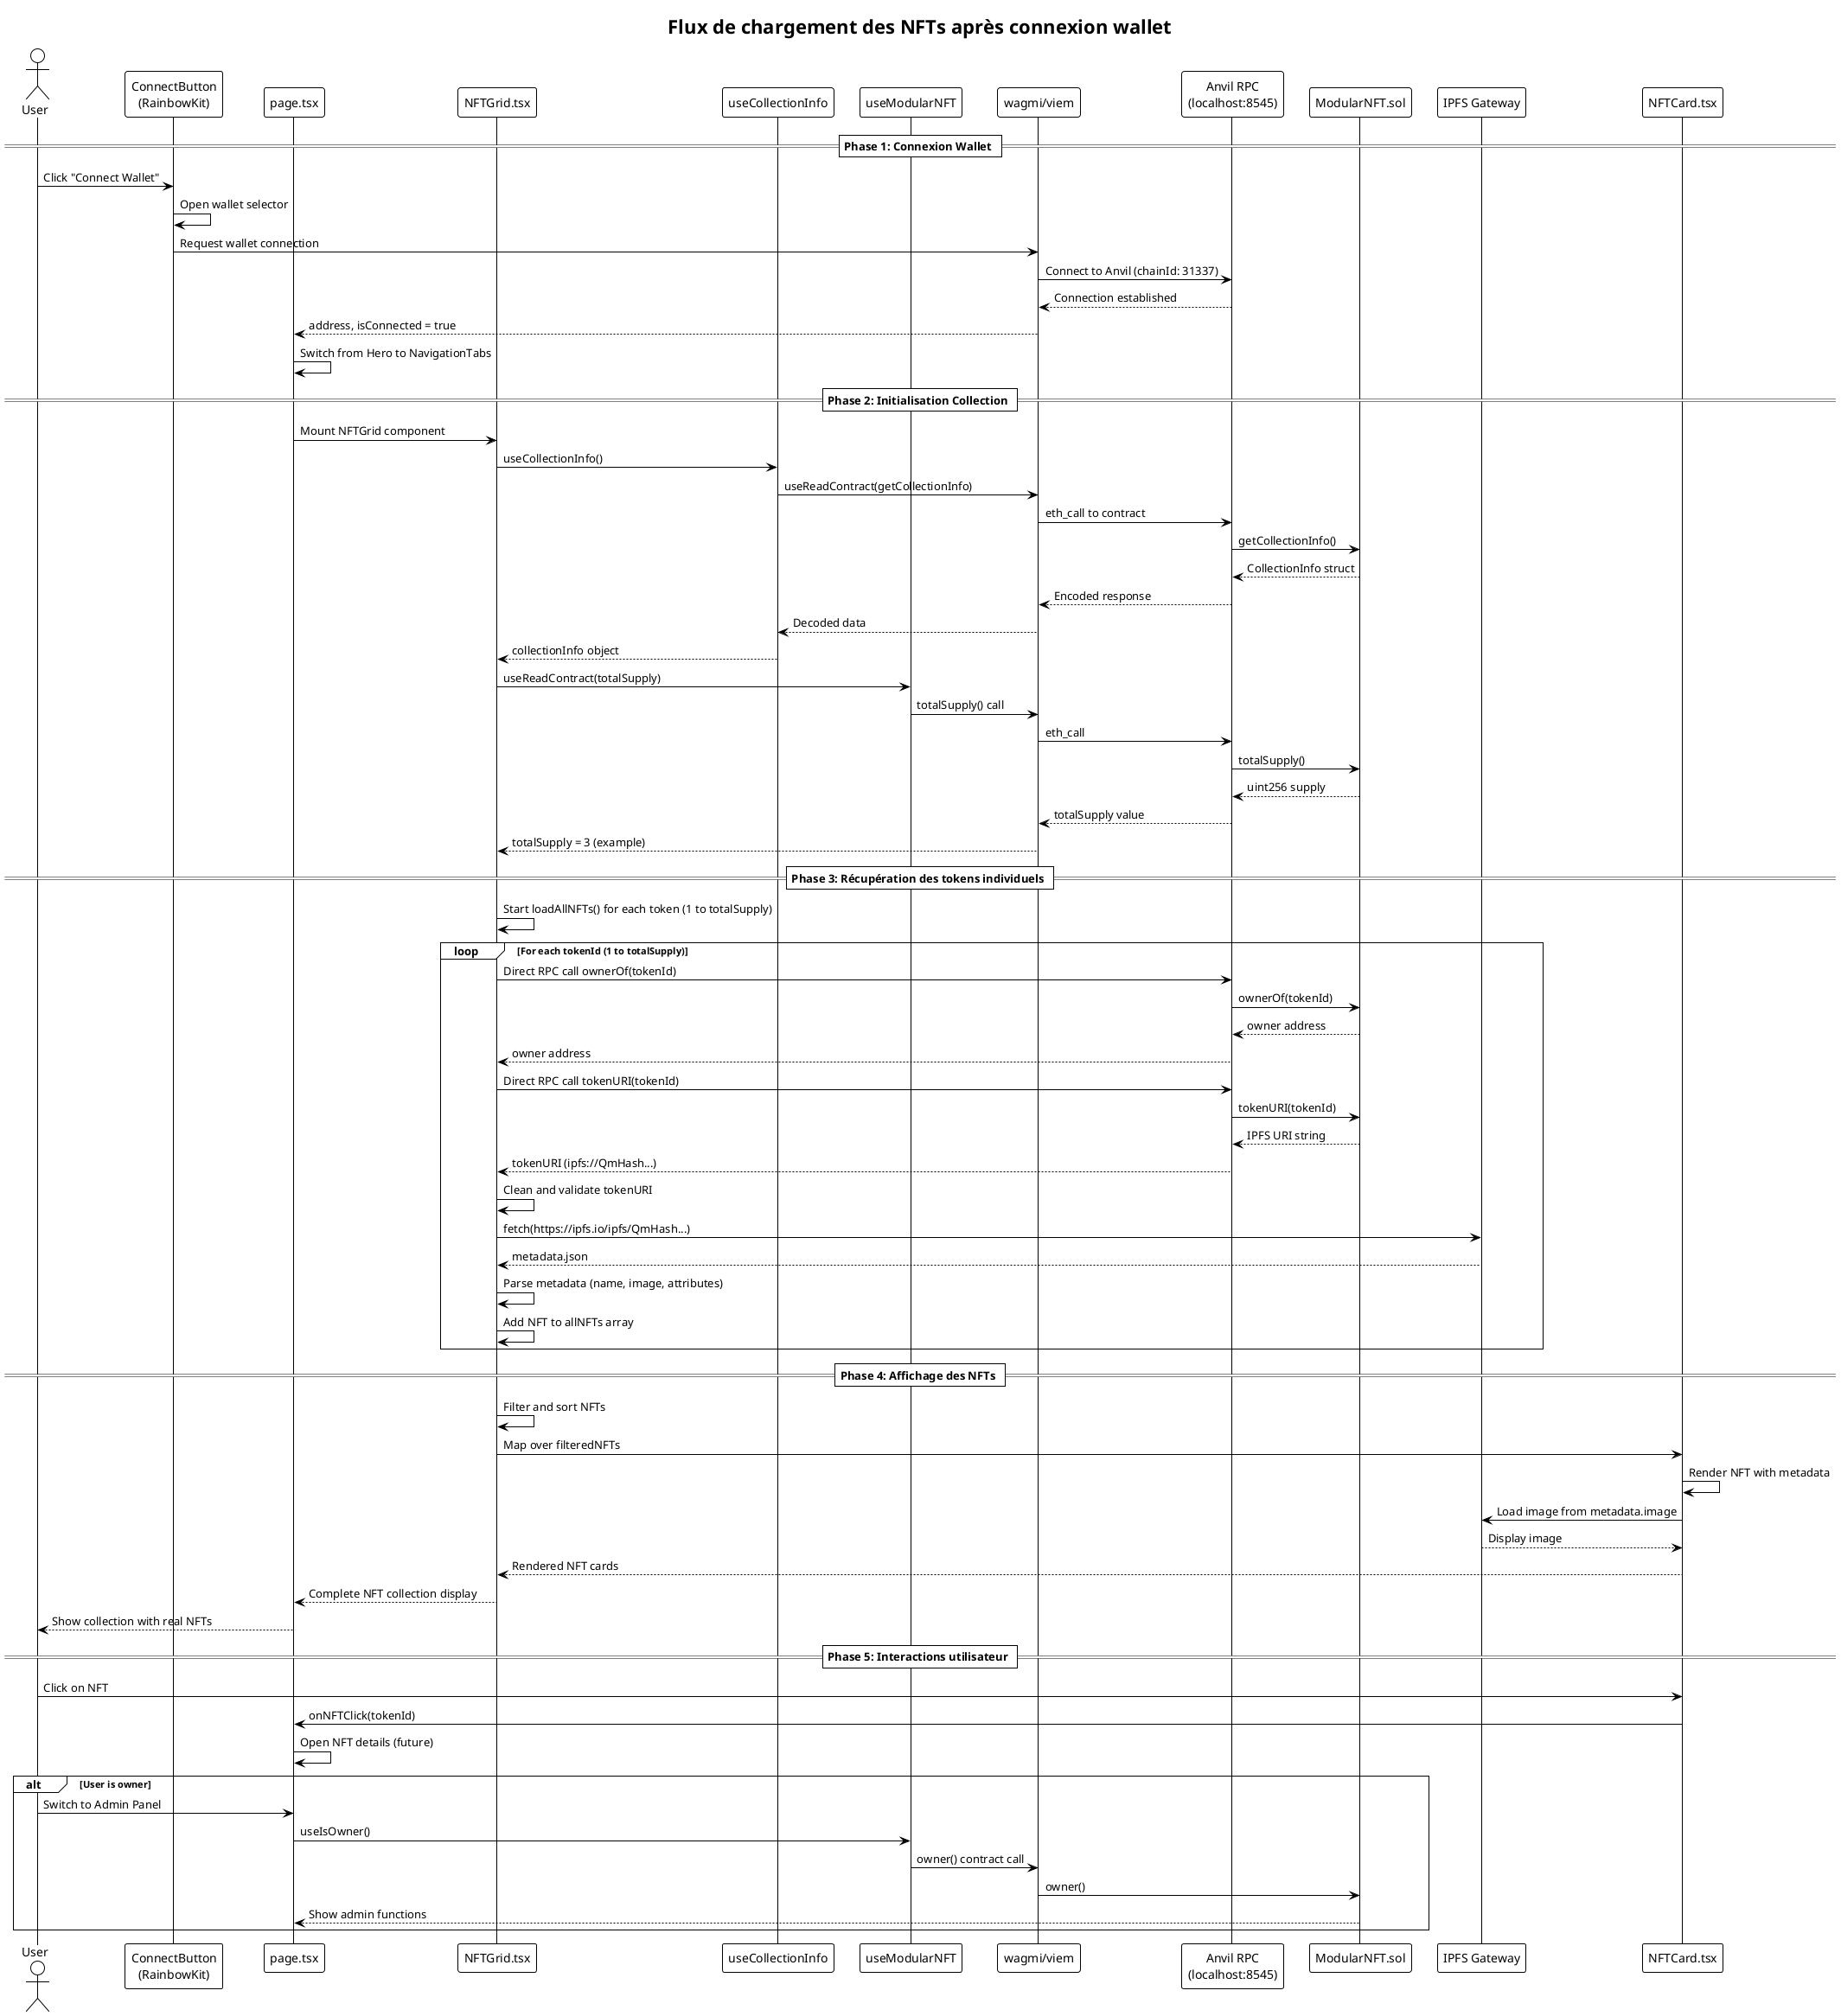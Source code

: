 @startuml
!theme plain
title Flux de chargement des NFTs après connexion wallet

actor User
participant "ConnectButton\n(RainbowKit)" as Connect
participant "page.tsx" as Page
participant "NFTGrid.tsx" as Grid
participant "useCollectionInfo" as CollectionHook
participant "useModularNFT" as NFTHook
participant "wagmi/viem" as Wagmi
participant "Anvil RPC\n(localhost:8545)" as RPC
participant "ModularNFT.sol" as Contract
participant "IPFS Gateway" as IPFS
participant "NFTCard.tsx" as Card

== Phase 1: Connexion Wallet ==
User -> Connect: Click "Connect Wallet"
Connect -> Connect: Open wallet selector
Connect -> Wagmi: Request wallet connection
Wagmi -> RPC: Connect to Anvil (chainId: 31337)
RPC --> Wagmi: Connection established
Wagmi --> Page: address, isConnected = true
Page -> Page: Switch from Hero to NavigationTabs

== Phase 2: Initialisation Collection ==
Page -> Grid: Mount NFTGrid component
Grid -> CollectionHook: useCollectionInfo()
CollectionHook -> Wagmi: useReadContract(getCollectionInfo)
Wagmi -> RPC: eth_call to contract
RPC -> Contract: getCollectionInfo()
Contract --> RPC: CollectionInfo struct
RPC --> Wagmi: Encoded response
Wagmi --> CollectionHook: Decoded data
CollectionHook --> Grid: collectionInfo object

Grid -> NFTHook: useReadContract(totalSupply)
NFTHook -> Wagmi: totalSupply() call
Wagmi -> RPC: eth_call
RPC -> Contract: totalSupply()
Contract --> RPC: uint256 supply
RPC --> Wagmi: totalSupply value
Wagmi --> Grid: totalSupply = 3 (example)

== Phase 3: Récupération des tokens individuels ==
Grid -> Grid: Start loadAllNFTs() for each token (1 to totalSupply)

loop For each tokenId (1 to totalSupply)
    Grid -> RPC: Direct RPC call ownerOf(tokenId)
    RPC -> Contract: ownerOf(tokenId)
    Contract --> RPC: owner address
    RPC --> Grid: owner address
    
    Grid -> RPC: Direct RPC call tokenURI(tokenId)  
    RPC -> Contract: tokenURI(tokenId)
    Contract --> RPC: IPFS URI string
    RPC --> Grid: tokenURI (ipfs://QmHash...)
    
    Grid -> Grid: Clean and validate tokenURI
    Grid -> IPFS: fetch(https://ipfs.io/ipfs/QmHash...)
    IPFS --> Grid: metadata.json
    Grid -> Grid: Parse metadata (name, image, attributes)
    Grid -> Grid: Add NFT to allNFTs array
end

== Phase 4: Affichage des NFTs ==
Grid -> Grid: Filter and sort NFTs
Grid -> Card: Map over filteredNFTs
Card -> Card: Render NFT with metadata
Card -> IPFS: Load image from metadata.image
IPFS --> Card: Display image
Card --> Grid: Rendered NFT cards
Grid --> Page: Complete NFT collection display
Page --> User: Show collection with real NFTs

== Phase 5: Interactions utilisateur ==
User -> Card: Click on NFT
Card -> Page: onNFTClick(tokenId)
Page -> Page: Open NFT details (future)

alt User is owner
    User -> Page: Switch to Admin Panel
    Page -> NFTHook: useIsOwner()
    NFTHook -> Wagmi: owner() contract call
    Wagmi -> Contract: owner()
    Contract --> Page: Show admin functions
end

@enduml